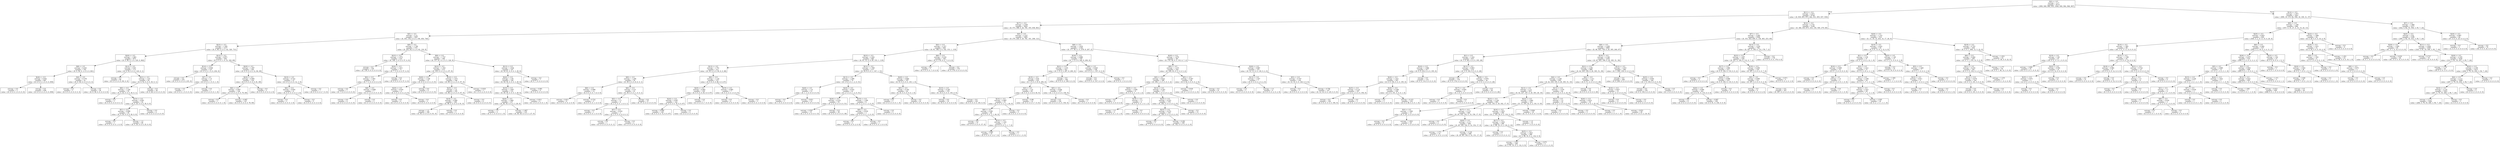 digraph Tree {
node [shape=box] ;
0 [label="X[2] <= 0.5\nentropy = 3.17\nsamples = 8715\nvalue = [999, 949, 964, 955, 1000, 949, 964, 968, 967]"] ;
1 [label="X[11] <= 0.5\nentropy = 2.971\nsamples = 6758\nvalue = [0, 939, 851, 873, 442, 931, 855, 937, 930]"] ;
0 -> 1 [labeldistance=2.5, labelangle=45, headlabel="True"] ;
2 [label="X[17] <= 0.5\nentropy = 2.558\nsamples = 3652\nvalue = [0, 573, 398, 0, 26, 781, 355, 658, 861]"] ;
1 -> 2 ;
3 [label="X[5] <= 0.5\nentropy = 2.12\nsamples = 1847\nvalue = [0, 303, 154, 0, 6, 0, 194, 450, 740]"] ;
2 -> 3 ;
4 [label="X[23] <= 0.5\nentropy = 1.595\nsamples = 1277\nvalue = [0, 0, 90, 0, 4, 0, 132, 320, 731]"] ;
3 -> 4 ;
5 [label="X[20] <= 0.5\nentropy = 1.063\nsamples = 875\nvalue = [0, 0, 90, 0, 3, 0, 120, 0, 662]"] ;
4 -> 5 ;
6 [label="X[8] <= 0.5\nentropy = 0.343\nsamples = 702\nvalue = [0, 0, 38, 0, 3, 0, 0, 0, 661]"] ;
5 -> 6 ;
7 [label="X[26] <= 0.5\nentropy = 0.042\nsamples = 661\nvalue = [0, 0, 0, 0, 3, 0, 0, 0, 658]"] ;
6 -> 7 ;
8 [label="entropy = 0.0\nsamples = 3\nvalue = [0, 0, 0, 0, 3, 0, 0, 0, 0]"] ;
7 -> 8 ;
9 [label="entropy = 0.0\nsamples = 658\nvalue = [0, 0, 0, 0, 0, 0, 0, 0, 658]"] ;
7 -> 9 ;
10 [label="X[4] <= 0.5\nentropy = 0.378\nsamples = 41\nvalue = [0, 0, 38, 0, 0, 0, 0, 0, 3]"] ;
6 -> 10 ;
11 [label="entropy = 0.0\nsamples = 3\nvalue = [0, 0, 0, 0, 0, 0, 0, 0, 3]"] ;
10 -> 11 ;
12 [label="entropy = 0.0\nsamples = 38\nvalue = [0, 0, 38, 0, 0, 0, 0, 0, 0]"] ;
10 -> 12 ;
13 [label="X[12] <= 0.5\nentropy = 0.93\nsamples = 173\nvalue = [0, 0, 52, 0, 0, 0, 120, 0, 1]"] ;
5 -> 13 ;
14 [label="entropy = 0.0\nsamples = 90\nvalue = [0, 0, 0, 0, 0, 0, 90, 0, 0]"] ;
13 -> 14 ;
15 [label="X[21] <= 0.5\nentropy = 1.03\nsamples = 83\nvalue = [0, 0, 52, 0, 0, 0, 30, 0, 1]"] ;
13 -> 15 ;
16 [label="X[8] <= 0.5\nentropy = 1.104\nsamples = 55\nvalue = [0, 0, 24, 0, 0, 0, 30, 0, 1]"] ;
15 -> 16 ;
17 [label="entropy = 0.0\nsamples = 1\nvalue = [0, 0, 0, 0, 0, 0, 0, 0, 1]"] ;
16 -> 17 ;
18 [label="X[10] <= 0.5\nentropy = 0.991\nsamples = 54\nvalue = [0, 0, 24, 0, 0, 0, 30, 0, 0]"] ;
16 -> 18 ;
19 [label="X[1] <= 0.5\nentropy = 0.999\nsamples = 50\nvalue = [0, 0, 24, 0, 0, 0, 26, 0, 0]"] ;
18 -> 19 ;
20 [label="entropy = 0.0\nsamples = 1\nvalue = [0, 0, 0, 0, 0, 0, 1, 0, 0]"] ;
19 -> 20 ;
21 [label="entropy = 1.0\nsamples = 49\nvalue = [0, 0, 24, 0, 0, 0, 25, 0, 0]"] ;
19 -> 21 ;
22 [label="entropy = 0.0\nsamples = 4\nvalue = [0, 0, 0, 0, 0, 0, 4, 0, 0]"] ;
18 -> 22 ;
23 [label="entropy = 0.0\nsamples = 28\nvalue = [0, 0, 28, 0, 0, 0, 0, 0, 0]"] ;
15 -> 23 ;
24 [label="X[12] <= 0.5\nentropy = 0.871\nsamples = 402\nvalue = [0, 0, 0, 0, 1, 0, 12, 320, 69]"] ;
4 -> 24 ;
25 [label="X[14] <= 0.5\nentropy = 0.039\nsamples = 237\nvalue = [0, 0, 0, 0, 1, 0, 0, 236, 0]"] ;
24 -> 25 ;
26 [label="entropy = 0.0\nsamples = 235\nvalue = [0, 0, 0, 0, 0, 0, 0, 235, 0]"] ;
25 -> 26 ;
27 [label="X[7] <= 0.5\nentropy = 1.0\nsamples = 2\nvalue = [0, 0, 0, 0, 1, 0, 0, 1, 0]"] ;
25 -> 27 ;
28 [label="entropy = 0.0\nsamples = 1\nvalue = [0, 0, 0, 0, 1, 0, 0, 0, 0]"] ;
27 -> 28 ;
29 [label="entropy = 0.0\nsamples = 1\nvalue = [0, 0, 0, 0, 0, 0, 0, 1, 0]"] ;
27 -> 29 ;
30 [label="X[20] <= 0.5\nentropy = 1.297\nsamples = 165\nvalue = [0, 0, 0, 0, 0, 0, 12, 84, 69]"] ;
24 -> 30 ;
31 [label="X[24] <= 0.5\nentropy = 0.995\nsamples = 150\nvalue = [0, 0, 0, 0, 0, 0, 0, 81, 69]"] ;
30 -> 31 ;
32 [label="X[6] <= 0.5\nentropy = 0.997\nsamples = 148\nvalue = [0, 0, 0, 0, 0, 0, 0, 79, 69]"] ;
31 -> 32 ;
33 [label="entropy = 0.0\nsamples = 1\nvalue = [0, 0, 0, 0, 0, 0, 0, 1, 0]"] ;
32 -> 33 ;
34 [label="entropy = 0.997\nsamples = 147\nvalue = [0, 0, 0, 0, 0, 0, 0, 78, 69]"] ;
32 -> 34 ;
35 [label="entropy = 0.0\nsamples = 2\nvalue = [0, 0, 0, 0, 0, 0, 0, 2, 0]"] ;
31 -> 35 ;
36 [label="X[10] <= 0.5\nentropy = 0.722\nsamples = 15\nvalue = [0, 0, 0, 0, 0, 0, 12, 3, 0]"] ;
30 -> 36 ;
37 [label="X[6] <= 0.5\nentropy = 0.954\nsamples = 8\nvalue = [0, 0, 0, 0, 0, 0, 5, 3, 0]"] ;
36 -> 37 ;
38 [label="entropy = 0.0\nsamples = 3\nvalue = [0, 0, 0, 0, 0, 0, 0, 3, 0]"] ;
37 -> 38 ;
39 [label="entropy = 0.0\nsamples = 5\nvalue = [0, 0, 0, 0, 0, 0, 5, 0, 0]"] ;
37 -> 39 ;
40 [label="entropy = 0.0\nsamples = 7\nvalue = [0, 0, 0, 0, 0, 0, 7, 0, 0]"] ;
36 -> 40 ;
41 [label="X[9] <= 0.5\nentropy = 1.796\nsamples = 570\nvalue = [0, 303, 64, 0, 2, 0, 62, 130, 9]"] ;
3 -> 41 ;
42 [label="X[23] <= 0.5\nentropy = 1.072\nsamples = 210\nvalue = [0, 146, 3, 0, 0, 0, 57, 4, 0]"] ;
41 -> 42 ;
43 [label="entropy = 0.0\nsamples = 139\nvalue = [0, 139, 0, 0, 0, 0, 0, 0, 0]"] ;
42 -> 43 ;
44 [label="X[20] <= 0.5\nentropy = 1.011\nsamples = 71\nvalue = [0, 7, 3, 0, 0, 0, 57, 4, 0]"] ;
42 -> 44 ;
45 [label="X[0] <= 0.5\nentropy = 1.493\nsamples = 14\nvalue = [0, 7, 3, 0, 0, 0, 0, 4, 0]"] ;
44 -> 45 ;
46 [label="entropy = 0.0\nsamples = 7\nvalue = [0, 7, 0, 0, 0, 0, 0, 0, 0]"] ;
45 -> 46 ;
47 [label="X[8] <= 0.5\nentropy = 0.985\nsamples = 7\nvalue = [0, 0, 3, 0, 0, 0, 0, 4, 0]"] ;
45 -> 47 ;
48 [label="entropy = 0.0\nsamples = 4\nvalue = [0, 0, 0, 0, 0, 0, 0, 4, 0]"] ;
47 -> 48 ;
49 [label="entropy = 0.0\nsamples = 3\nvalue = [0, 0, 3, 0, 0, 0, 0, 0, 0]"] ;
47 -> 49 ;
50 [label="entropy = 0.0\nsamples = 57\nvalue = [0, 0, 0, 0, 0, 0, 57, 0, 0]"] ;
44 -> 50 ;
51 [label="X[8] <= 0.5\nentropy = 1.747\nsamples = 360\nvalue = [0, 157, 61, 0, 2, 0, 5, 126, 9]"] ;
41 -> 51 ;
52 [label="X[23] <= 0.5\nentropy = 1.343\nsamples = 213\nvalue = [0, 103, 0, 0, 2, 0, 2, 97, 9]"] ;
51 -> 52 ;
53 [label="X[26] <= 0.5\nentropy = 1.338\nsamples = 15\nvalue = [0, 4, 0, 0, 0, 0, 2, 0, 9]"] ;
52 -> 53 ;
54 [label="X[20] <= 0.5\nentropy = 0.918\nsamples = 6\nvalue = [0, 4, 0, 0, 0, 0, 2, 0, 0]"] ;
53 -> 54 ;
55 [label="entropy = 0.0\nsamples = 4\nvalue = [0, 4, 0, 0, 0, 0, 0, 0, 0]"] ;
54 -> 55 ;
56 [label="entropy = 0.0\nsamples = 2\nvalue = [0, 0, 0, 0, 0, 0, 2, 0, 0]"] ;
54 -> 56 ;
57 [label="entropy = 0.0\nsamples = 9\nvalue = [0, 0, 0, 0, 0, 0, 0, 0, 9]"] ;
53 -> 57 ;
58 [label="X[14] <= 0.5\nentropy = 1.071\nsamples = 198\nvalue = [0, 99, 0, 0, 2, 0, 0, 97, 0]"] ;
52 -> 58 ;
59 [label="X[25] <= 0.5\nentropy = 1.0\nsamples = 195\nvalue = [0, 98, 0, 0, 0, 0, 0, 97, 0]"] ;
58 -> 59 ;
60 [label="X[18] <= 0.5\nentropy = 0.999\nsamples = 189\nvalue = [0, 98, 0, 0, 0, 0, 0, 91, 0]"] ;
59 -> 60 ;
61 [label="entropy = 1.0\nsamples = 186\nvalue = [0, 95, 0, 0, 0, 0, 0, 91, 0]"] ;
60 -> 61 ;
62 [label="entropy = 0.0\nsamples = 3\nvalue = [0, 3, 0, 0, 0, 0, 0, 0, 0]"] ;
60 -> 62 ;
63 [label="entropy = 0.0\nsamples = 6\nvalue = [0, 0, 0, 0, 0, 0, 0, 6, 0]"] ;
59 -> 63 ;
64 [label="entropy = 0.918\nsamples = 3\nvalue = [0, 1, 0, 0, 2, 0, 0, 0, 0]"] ;
58 -> 64 ;
65 [label="X[13] <= 0.5\nentropy = 1.634\nsamples = 147\nvalue = [0, 54, 61, 0, 0, 0, 3, 29, 0]"] ;
51 -> 65 ;
66 [label="X[24] <= 0.5\nentropy = 1.65\nsamples = 140\nvalue = [0, 54, 54, 0, 0, 0, 3, 29, 0]"] ;
65 -> 66 ;
67 [label="X[19] <= 0.5\nentropy = 1.667\nsamples = 131\nvalue = [0, 49, 50, 0, 0, 0, 3, 29, 0]"] ;
66 -> 67 ;
68 [label="X[26] <= 0.5\nentropy = 1.669\nsamples = 127\nvalue = [0, 46, 50, 0, 0, 0, 3, 28, 0]"] ;
67 -> 68 ;
69 [label="entropy = 1.0\nsamples = 2\nvalue = [0, 0, 1, 0, 0, 0, 0, 1, 0]"] ;
68 -> 69 ;
70 [label="entropy = 1.667\nsamples = 125\nvalue = [0, 46, 49, 0, 0, 0, 3, 27, 0]"] ;
68 -> 70 ;
71 [label="entropy = 0.811\nsamples = 4\nvalue = [0, 3, 0, 0, 0, 0, 0, 1, 0]"] ;
67 -> 71 ;
72 [label="entropy = 0.991\nsamples = 9\nvalue = [0, 5, 4, 0, 0, 0, 0, 0, 0]"] ;
66 -> 72 ;
73 [label="entropy = 0.0\nsamples = 7\nvalue = [0, 0, 7, 0, 0, 0, 0, 0, 0]"] ;
65 -> 73 ;
74 [label="X[0] <= 0.5\nentropy = 2.327\nsamples = 1805\nvalue = [0, 270, 244, 0, 20, 781, 161, 208, 121]"] ;
2 -> 74 ;
75 [label="X[4] <= 0.5\nentropy = 2.357\nsamples = 665\nvalue = [0, 93, 188, 0, 9, 102, 153, 1, 119]"] ;
74 -> 75 ;
76 [label="X[23] <= 0.5\nentropy = 2.202\nsamples = 482\nvalue = [0, 93, 12, 0, 9, 95, 153, 1, 119]"] ;
75 -> 76 ;
77 [label="X[12] <= 0.5\nentropy = 1.751\nsamples = 211\nvalue = [0, 39, 4, 0, 0, 94, 6, 0, 68]"] ;
76 -> 77 ;
78 [label="X[9] <= 0.5\nentropy = 1.206\nsamples = 54\nvalue = [0, 39, 0, 0, 0, 8, 6, 0, 1]"] ;
77 -> 78 ;
79 [label="X[8] <= 0.5\nentropy = 0.996\nsamples = 13\nvalue = [0, 0, 0, 0, 0, 7, 6, 0, 0]"] ;
78 -> 79 ;
80 [label="entropy = 0.811\nsamples = 8\nvalue = [0, 0, 0, 0, 0, 6, 2, 0, 0]"] ;
79 -> 80 ;
81 [label="entropy = 0.722\nsamples = 5\nvalue = [0, 0, 0, 0, 0, 1, 4, 0, 0]"] ;
79 -> 81 ;
82 [label="X[6] <= 0.5\nentropy = 0.33\nsamples = 41\nvalue = [0, 39, 0, 0, 0, 1, 0, 0, 1]"] ;
78 -> 82 ;
83 [label="X[5] <= 0.5\nentropy = 1.5\nsamples = 4\nvalue = [0, 2, 0, 0, 0, 1, 0, 0, 1]"] ;
82 -> 83 ;
84 [label="entropy = 0.0\nsamples = 1\nvalue = [0, 0, 0, 0, 0, 1, 0, 0, 0]"] ;
83 -> 84 ;
85 [label="X[7] <= 0.5\nentropy = 0.918\nsamples = 3\nvalue = [0, 2, 0, 0, 0, 0, 0, 0, 1]"] ;
83 -> 85 ;
86 [label="entropy = 0.0\nsamples = 1\nvalue = [0, 0, 0, 0, 0, 0, 0, 0, 1]"] ;
85 -> 86 ;
87 [label="entropy = 0.0\nsamples = 2\nvalue = [0, 2, 0, 0, 0, 0, 0, 0, 0]"] ;
85 -> 87 ;
88 [label="entropy = 0.0\nsamples = 37\nvalue = [0, 37, 0, 0, 0, 0, 0, 0, 0]"] ;
82 -> 88 ;
89 [label="X[8] <= 0.5\nentropy = 1.135\nsamples = 157\nvalue = [0, 0, 4, 0, 0, 86, 0, 0, 67]"] ;
77 -> 89 ;
90 [label="X[20] <= 0.5\nentropy = 0.992\nsamples = 150\nvalue = [0, 0, 0, 0, 0, 83, 0, 0, 67]"] ;
89 -> 90 ;
91 [label="X[24] <= 0.5\nentropy = 0.997\nsamples = 143\nvalue = [0, 0, 0, 0, 0, 76, 0, 0, 67]"] ;
90 -> 91 ;
92 [label="entropy = 0.999\nsamples = 139\nvalue = [0, 0, 0, 0, 0, 72, 0, 0, 67]"] ;
91 -> 92 ;
93 [label="entropy = 0.0\nsamples = 4\nvalue = [0, 0, 0, 0, 0, 4, 0, 0, 0]"] ;
91 -> 93 ;
94 [label="entropy = 0.0\nsamples = 7\nvalue = [0, 0, 0, 0, 0, 7, 0, 0, 0]"] ;
90 -> 94 ;
95 [label="X[19] <= 0.5\nentropy = 0.985\nsamples = 7\nvalue = [0, 0, 4, 0, 0, 3, 0, 0, 0]"] ;
89 -> 95 ;
96 [label="entropy = 0.0\nsamples = 4\nvalue = [0, 0, 4, 0, 0, 0, 0, 0, 0]"] ;
95 -> 96 ;
97 [label="entropy = 0.0\nsamples = 3\nvalue = [0, 0, 0, 0, 0, 3, 0, 0, 0]"] ;
95 -> 97 ;
98 [label="X[12] <= 0.5\nentropy = 1.769\nsamples = 271\nvalue = [0, 54, 8, 0, 9, 1, 147, 1, 51]"] ;
76 -> 98 ;
99 [label="X[13] <= 0.5\nentropy = 1.499\nsamples = 74\nvalue = [0, 3, 8, 0, 9, 1, 2, 0, 51]"] ;
98 -> 99 ;
100 [label="X[26] <= 0.5\nentropy = 1.14\nsamples = 13\nvalue = [0, 1, 3, 0, 9, 0, 0, 0, 0]"] ;
99 -> 100 ;
101 [label="entropy = 0.0\nsamples = 1\nvalue = [0, 1, 0, 0, 0, 0, 0, 0, 0]"] ;
100 -> 101 ;
102 [label="entropy = 0.811\nsamples = 12\nvalue = [0, 0, 3, 0, 9, 0, 0, 0, 0]"] ;
100 -> 102 ;
103 [label="X[24] <= 0.5\nentropy = 0.932\nsamples = 61\nvalue = [0, 2, 5, 0, 0, 1, 2, 0, 51]"] ;
99 -> 103 ;
104 [label="X[20] <= 0.5\nentropy = 0.232\nsamples = 53\nvalue = [0, 2, 0, 0, 0, 0, 0, 0, 51]"] ;
103 -> 104 ;
105 [label="entropy = 0.567\nsamples = 15\nvalue = [0, 2, 0, 0, 0, 0, 0, 0, 13]"] ;
104 -> 105 ;
106 [label="entropy = 0.0\nsamples = 38\nvalue = [0, 0, 0, 0, 0, 0, 0, 0, 38]"] ;
104 -> 106 ;
107 [label="X[19] <= 0.5\nentropy = 1.299\nsamples = 8\nvalue = [0, 0, 5, 0, 0, 1, 2, 0, 0]"] ;
103 -> 107 ;
108 [label="X[6] <= 0.5\nentropy = 0.918\nsamples = 3\nvalue = [0, 0, 0, 0, 0, 1, 2, 0, 0]"] ;
107 -> 108 ;
109 [label="entropy = 0.0\nsamples = 2\nvalue = [0, 0, 0, 0, 0, 0, 2, 0, 0]"] ;
108 -> 109 ;
110 [label="entropy = 0.0\nsamples = 1\nvalue = [0, 0, 0, 0, 0, 1, 0, 0, 0]"] ;
108 -> 110 ;
111 [label="entropy = 0.0\nsamples = 5\nvalue = [0, 0, 5, 0, 0, 0, 0, 0, 0]"] ;
107 -> 111 ;
112 [label="X[20] <= 0.5\nentropy = 0.869\nsamples = 197\nvalue = [0, 51, 0, 0, 0, 0, 145, 1, 0]"] ;
98 -> 112 ;
113 [label="X[5] <= 0.5\nentropy = 0.162\nsamples = 42\nvalue = [0, 41, 0, 0, 0, 0, 0, 1, 0]"] ;
112 -> 113 ;
114 [label="entropy = 0.0\nsamples = 1\nvalue = [0, 0, 0, 0, 0, 0, 0, 1, 0]"] ;
113 -> 114 ;
115 [label="entropy = 0.0\nsamples = 41\nvalue = [0, 41, 0, 0, 0, 0, 0, 0, 0]"] ;
113 -> 115 ;
116 [label="X[10] <= 0.5\nentropy = 0.345\nsamples = 155\nvalue = [0, 10, 0, 0, 0, 0, 145, 0, 0]"] ;
112 -> 116 ;
117 [label="entropy = 0.0\nsamples = 10\nvalue = [0, 10, 0, 0, 0, 0, 0, 0, 0]"] ;
116 -> 117 ;
118 [label="entropy = 0.0\nsamples = 145\nvalue = [0, 0, 0, 0, 0, 0, 145, 0, 0]"] ;
116 -> 118 ;
119 [label="X[8] <= 0.5\nentropy = 0.234\nsamples = 183\nvalue = [0, 0, 176, 0, 0, 7, 0, 0, 0]"] ;
75 -> 119 ;
120 [label="entropy = 0.0\nsamples = 7\nvalue = [0, 0, 0, 0, 0, 7, 0, 0, 0]"] ;
119 -> 120 ;
121 [label="entropy = 0.0\nsamples = 176\nvalue = [0, 0, 176, 0, 0, 0, 0, 0, 0]"] ;
119 -> 121 ;
122 [label="X[8] <= 0.5\nentropy = 1.654\nsamples = 1140\nvalue = [0, 177, 56, 0, 11, 679, 8, 207, 2]"] ;
74 -> 122 ;
123 [label="X[18] <= 0.5\nentropy = 0.988\nsamples = 759\nvalue = [0, 1, 0, 0, 6, 544, 8, 200, 0]"] ;
122 -> 123 ;
124 [label="X[21] <= 0.5\nentropy = 1.219\nsamples = 421\nvalue = [0, 1, 0, 0, 5, 207, 8, 200, 0]"] ;
123 -> 124 ;
125 [label="X[19] <= 0.5\nentropy = 0.64\nsamples = 222\nvalue = [0, 1, 0, 0, 5, 8, 8, 200, 0]"] ;
124 -> 125 ;
126 [label="X[3] <= 0.5\nentropy = 1.41\nsamples = 65\nvalue = [0, 0, 0, 0, 5, 8, 8, 44, 0]"] ;
125 -> 126 ;
127 [label="X[14] <= 0.5\nentropy = 0.887\nsamples = 53\nvalue = [0, 0, 0, 0, 5, 3, 1, 44, 0]"] ;
126 -> 127 ;
128 [label="X[6] <= 0.5\nentropy = 0.481\nsamples = 48\nvalue = [0, 0, 0, 0, 0, 3, 1, 44, 0]"] ;
127 -> 128 ;
129 [label="entropy = 0.0\nsamples = 37\nvalue = [0, 0, 0, 0, 0, 0, 0, 37, 0]"] ;
128 -> 129 ;
130 [label="X[12] <= 0.5\nentropy = 1.241\nsamples = 11\nvalue = [0, 0, 0, 0, 0, 3, 1, 7, 0]"] ;
128 -> 130 ;
131 [label="entropy = 0.881\nsamples = 10\nvalue = [0, 0, 0, 0, 0, 3, 0, 7, 0]"] ;
130 -> 131 ;
132 [label="entropy = 0.0\nsamples = 1\nvalue = [0, 0, 0, 0, 0, 0, 1, 0, 0]"] ;
130 -> 132 ;
133 [label="entropy = 0.0\nsamples = 5\nvalue = [0, 0, 0, 0, 5, 0, 0, 0, 0]"] ;
127 -> 133 ;
134 [label="entropy = 0.98\nsamples = 12\nvalue = [0, 0, 0, 0, 0, 5, 7, 0, 0]"] ;
126 -> 134 ;
135 [label="X[5] <= 0.5\nentropy = 0.056\nsamples = 157\nvalue = [0, 1, 0, 0, 0, 0, 0, 156, 0]"] ;
125 -> 135 ;
136 [label="entropy = 0.0\nsamples = 156\nvalue = [0, 0, 0, 0, 0, 0, 0, 156, 0]"] ;
135 -> 136 ;
137 [label="entropy = 0.0\nsamples = 1\nvalue = [0, 1, 0, 0, 0, 0, 0, 0, 0]"] ;
135 -> 137 ;
138 [label="entropy = 0.0\nsamples = 199\nvalue = [0, 0, 0, 0, 0, 199, 0, 0, 0]"] ;
124 -> 138 ;
139 [label="X[6] <= 0.5\nentropy = 0.029\nsamples = 338\nvalue = [0, 0, 0, 0, 1, 337, 0, 0, 0]"] ;
123 -> 139 ;
140 [label="entropy = 0.0\nsamples = 337\nvalue = [0, 0, 0, 0, 0, 337, 0, 0, 0]"] ;
139 -> 140 ;
141 [label="entropy = 0.0\nsamples = 1\nvalue = [0, 0, 0, 0, 1, 0, 0, 0, 0]"] ;
139 -> 141 ;
142 [label="X[20] <= 0.5\nentropy = 1.679\nsamples = 381\nvalue = [0, 176, 56, 0, 5, 135, 0, 7, 2]"] ;
122 -> 142 ;
143 [label="X[9] <= 0.5\nentropy = 1.215\nsamples = 224\nvalue = [0, 164, 43, 0, 5, 5, 0, 5, 2]"] ;
142 -> 143 ;
144 [label="X[5] <= 0.5\nentropy = 0.622\nsamples = 180\nvalue = [0, 164, 1, 0, 5, 5, 0, 3, 2]"] ;
143 -> 144 ;
145 [label="X[26] <= 0.5\nentropy = 1.658\nsamples = 9\nvalue = [0, 0, 0, 0, 5, 1, 0, 1, 2]"] ;
144 -> 145 ;
146 [label="entropy = 0.0\nsamples = 5\nvalue = [0, 0, 0, 0, 5, 0, 0, 0, 0]"] ;
145 -> 146 ;
147 [label="X[19] <= 0.5\nentropy = 1.5\nsamples = 4\nvalue = [0, 0, 0, 0, 0, 1, 0, 1, 2]"] ;
145 -> 147 ;
148 [label="entropy = 1.0\nsamples = 2\nvalue = [0, 0, 0, 0, 0, 1, 0, 1, 0]"] ;
147 -> 148 ;
149 [label="entropy = 0.0\nsamples = 2\nvalue = [0, 0, 0, 0, 0, 0, 0, 0, 2]"] ;
147 -> 149 ;
150 [label="X[14] <= 0.5\nentropy = 0.303\nsamples = 171\nvalue = [0, 164, 1, 0, 0, 4, 0, 2, 0]"] ;
144 -> 150 ;
151 [label="X[25] <= 0.5\nentropy = 0.253\nsamples = 170\nvalue = [0, 164, 0, 0, 0, 4, 0, 2, 0]"] ;
150 -> 151 ;
152 [label="X[23] <= 0.5\nentropy = 0.272\nsamples = 155\nvalue = [0, 149, 0, 0, 0, 4, 0, 2, 0]"] ;
151 -> 152 ;
153 [label="entropy = 0.0\nsamples = 7\nvalue = [0, 7, 0, 0, 0, 0, 0, 0, 0]"] ;
152 -> 153 ;
154 [label="entropy = 0.282\nsamples = 148\nvalue = [0, 142, 0, 0, 0, 4, 0, 2, 0]"] ;
152 -> 154 ;
155 [label="entropy = 0.0\nsamples = 15\nvalue = [0, 15, 0, 0, 0, 0, 0, 0, 0]"] ;
151 -> 155 ;
156 [label="entropy = 0.0\nsamples = 1\nvalue = [0, 0, 1, 0, 0, 0, 0, 0, 0]"] ;
150 -> 156 ;
157 [label="X[5] <= 0.5\nentropy = 0.267\nsamples = 44\nvalue = [0, 0, 42, 0, 0, 0, 0, 2, 0]"] ;
143 -> 157 ;
158 [label="entropy = 0.918\nsamples = 3\nvalue = [0, 0, 1, 0, 0, 0, 0, 2, 0]"] ;
157 -> 158 ;
159 [label="entropy = 0.0\nsamples = 41\nvalue = [0, 0, 41, 0, 0, 0, 0, 0, 0]"] ;
157 -> 159 ;
160 [label="X[26] <= 0.5\nentropy = 0.887\nsamples = 157\nvalue = [0, 12, 13, 0, 0, 130, 0, 2, 0]"] ;
142 -> 160 ;
161 [label="X[13] <= 0.5\nentropy = 1.557\nsamples = 7\nvalue = [0, 0, 3, 0, 0, 2, 0, 2, 0]"] ;
160 -> 161 ;
162 [label="entropy = 0.0\nsamples = 3\nvalue = [0, 0, 3, 0, 0, 0, 0, 0, 0]"] ;
161 -> 162 ;
163 [label="entropy = 1.0\nsamples = 4\nvalue = [0, 0, 0, 0, 0, 2, 0, 2, 0]"] ;
161 -> 163 ;
164 [label="X[5] <= 0.5\nentropy = 0.747\nsamples = 150\nvalue = [0, 12, 10, 0, 0, 128, 0, 0, 0]"] ;
160 -> 164 ;
165 [label="entropy = 0.0\nsamples = 3\nvalue = [0, 0, 0, 0, 0, 3, 0, 0, 0]"] ;
164 -> 165 ;
166 [label="entropy = 0.758\nsamples = 147\nvalue = [0, 12, 10, 0, 0, 125, 0, 0, 0]"] ;
164 -> 166 ;
167 [label="X[14] <= 0.5\nentropy = 2.741\nsamples = 3106\nvalue = [0, 366, 453, 873, 416, 150, 500, 279, 69]"] ;
1 -> 167 ;
168 [label="X[7] <= 0.5\nentropy = 2.495\nsamples = 2596\nvalue = [0, 353, 443, 859, 0, 136, 483, 253, 69]"] ;
167 -> 168 ;
169 [label="X[8] <= 0.5\nentropy = 2.208\nsamples = 1890\nvalue = [0, 46, 443, 759, 0, 24, 305, 246, 67]"] ;
168 -> 169 ;
170 [label="X[1] <= 0.5\nentropy = 1.222\nsamples = 631\nvalue = [0, 3, 0, 401, 0, 4, 0, 195, 28]"] ;
169 -> 170 ;
171 [label="X[16] <= 0.5\nentropy = 1.066\nsamples = 417\nvalue = [0, 0, 0, 218, 0, 4, 0, 195, 0]"] ;
170 -> 171 ;
172 [label="X[20] <= 0.5\nentropy = 1.021\nsamples = 303\nvalue = [0, 0, 0, 104, 0, 4, 0, 195, 0]"] ;
171 -> 172 ;
173 [label="X[25] <= 0.5\nentropy = 0.114\nsamples = 197\nvalue = [0, 0, 0, 3, 0, 0, 0, 194, 0]"] ;
172 -> 173 ;
174 [label="entropy = 0.0\nsamples = 194\nvalue = [0, 0, 0, 0, 0, 0, 0, 194, 0]"] ;
173 -> 174 ;
175 [label="entropy = 0.0\nsamples = 3\nvalue = [0, 0, 0, 3, 0, 0, 0, 0, 0]"] ;
173 -> 175 ;
176 [label="X[26] <= 0.5\nentropy = 0.308\nsamples = 106\nvalue = [0, 0, 0, 101, 0, 4, 0, 1, 0]"] ;
172 -> 176 ;
177 [label="entropy = 0.0\nsamples = 3\nvalue = [0, 0, 0, 3, 0, 0, 0, 0, 0]"] ;
176 -> 177 ;
178 [label="entropy = 0.315\nsamples = 103\nvalue = [0, 0, 0, 98, 0, 4, 0, 1, 0]"] ;
176 -> 178 ;
179 [label="entropy = 0.0\nsamples = 114\nvalue = [0, 0, 0, 114, 0, 0, 0, 0, 0]"] ;
171 -> 179 ;
180 [label="X[13] <= 0.5\nentropy = 0.663\nsamples = 214\nvalue = [0, 3, 0, 183, 0, 0, 0, 0, 28]"] ;
170 -> 180 ;
181 [label="entropy = 0.0\nsamples = 178\nvalue = [0, 0, 0, 178, 0, 0, 0, 0, 0]"] ;
180 -> 181 ;
182 [label="X[26] <= 0.5\nentropy = 0.976\nsamples = 36\nvalue = [0, 3, 0, 5, 0, 0, 0, 0, 28]"] ;
180 -> 182 ;
183 [label="X[17] <= 0.5\nentropy = 0.954\nsamples = 8\nvalue = [0, 3, 0, 5, 0, 0, 0, 0, 0]"] ;
182 -> 183 ;
184 [label="entropy = 0.0\nsamples = 5\nvalue = [0, 0, 0, 5, 0, 0, 0, 0, 0]"] ;
183 -> 184 ;
185 [label="entropy = 0.0\nsamples = 3\nvalue = [0, 3, 0, 0, 0, 0, 0, 0, 0]"] ;
183 -> 185 ;
186 [label="entropy = 0.0\nsamples = 28\nvalue = [0, 0, 0, 0, 0, 0, 0, 0, 28]"] ;
182 -> 186 ;
187 [label="X[19] <= 0.5\nentropy = 2.146\nsamples = 1259\nvalue = [0, 43, 443, 358, 0, 20, 305, 51, 39]"] ;
169 -> 187 ;
188 [label="X[21] <= 0.5\nentropy = 2.281\nsamples = 899\nvalue = [0, 42, 243, 199, 0, 20, 305, 51, 39]"] ;
187 -> 188 ;
189 [label="X[4] <= 0.5\nentropy = 2.185\nsamples = 855\nvalue = [0, 42, 232, 195, 0, 20, 305, 51, 10]"] ;
188 -> 189 ;
190 [label="X[13] <= 0.5\nentropy = 2.12\nsamples = 815\nvalue = [0, 42, 227, 187, 0, 20, 303, 26, 10]"] ;
189 -> 190 ;
191 [label="X[23] <= 0.5\nentropy = 2.128\nsamples = 493\nvalue = [0, 29, 122, 145, 0, 18, 162, 17, 0]"] ;
190 -> 191 ;
192 [label="X[3] <= 0.5\nentropy = 1.569\nsamples = 33\nvalue = [0, 0, 20, 3, 0, 4, 6, 0, 0]"] ;
191 -> 192 ;
193 [label="entropy = 0.0\nsamples = 9\nvalue = [0, 0, 9, 0, 0, 0, 0, 0, 0]"] ;
192 -> 193 ;
194 [label="entropy = 1.822\nsamples = 24\nvalue = [0, 0, 11, 3, 0, 4, 6, 0, 0]"] ;
192 -> 194 ;
195 [label="X[17] <= 0.5\nentropy = 2.115\nsamples = 460\nvalue = [0, 29, 102, 142, 0, 14, 156, 17, 0]"] ;
191 -> 195 ;
196 [label="entropy = 0.0\nsamples = 2\nvalue = [0, 0, 0, 0, 0, 0, 2, 0, 0]"] ;
195 -> 196 ;
197 [label="X[26] <= 0.5\nentropy = 2.117\nsamples = 458\nvalue = [0, 29, 102, 142, 0, 14, 154, 17, 0]"] ;
195 -> 197 ;
198 [label="entropy = 1.571\nsamples = 10\nvalue = [0, 0, 3, 4, 0, 0, 3, 0, 0]"] ;
197 -> 198 ;
199 [label="entropy = 2.124\nsamples = 448\nvalue = [0, 29, 99, 138, 0, 14, 151, 17, 0]"] ;
197 -> 199 ;
200 [label="X[22] <= 0.5\nentropy = 1.964\nsamples = 322\nvalue = [0, 13, 105, 42, 0, 2, 141, 9, 10]"] ;
190 -> 200 ;
201 [label="X[16] <= 0.5\nentropy = 1.853\nsamples = 304\nvalue = [0, 2, 105, 42, 0, 2, 134, 9, 10]"] ;
200 -> 201 ;
202 [label="X[17] <= 0.5\nentropy = 1.834\nsamples = 290\nvalue = [0, 2, 98, 35, 0, 2, 134, 9, 10]"] ;
201 -> 202 ;
203 [label="entropy = 0.0\nsamples = 1\nvalue = [0, 0, 0, 0, 0, 0, 0, 0, 1]"] ;
202 -> 203 ;
204 [label="X[25] <= 0.5\nentropy = 1.823\nsamples = 289\nvalue = [0, 2, 98, 35, 0, 2, 134, 9, 9]"] ;
202 -> 204 ;
205 [label="entropy = 1.831\nsamples = 284\nvalue = [0, 2, 95, 35, 0, 2, 132, 9, 9]"] ;
204 -> 205 ;
206 [label="entropy = 0.971\nsamples = 5\nvalue = [0, 0, 3, 0, 0, 0, 2, 0, 0]"] ;
204 -> 206 ;
207 [label="entropy = 1.0\nsamples = 14\nvalue = [0, 0, 7, 7, 0, 0, 0, 0, 0]"] ;
201 -> 207 ;
208 [label="entropy = 0.964\nsamples = 18\nvalue = [0, 11, 0, 0, 0, 0, 7, 0, 0]"] ;
200 -> 208 ;
209 [label="X[13] <= 0.5\nentropy = 1.479\nsamples = 40\nvalue = [0, 0, 5, 8, 0, 0, 2, 25, 0]"] ;
189 -> 209 ;
210 [label="X[23] <= 0.5\nentropy = 1.0\nsamples = 10\nvalue = [0, 0, 5, 5, 0, 0, 0, 0, 0]"] ;
209 -> 210 ;
211 [label="entropy = 0.0\nsamples = 5\nvalue = [0, 0, 0, 5, 0, 0, 0, 0, 0]"] ;
210 -> 211 ;
212 [label="entropy = 0.0\nsamples = 5\nvalue = [0, 0, 5, 0, 0, 0, 0, 0, 0]"] ;
210 -> 212 ;
213 [label="X[26] <= 0.5\nentropy = 0.812\nsamples = 30\nvalue = [0, 0, 0, 3, 0, 0, 2, 25, 0]"] ;
209 -> 213 ;
214 [label="entropy = 0.0\nsamples = 1\nvalue = [0, 0, 0, 0, 0, 0, 0, 1, 0]"] ;
213 -> 214 ;
215 [label="entropy = 0.831\nsamples = 29\nvalue = [0, 0, 0, 3, 0, 0, 2, 24, 0]"] ;
213 -> 215 ;
216 [label="X[4] <= 0.5\nentropy = 1.211\nsamples = 44\nvalue = [0, 0, 11, 4, 0, 0, 0, 0, 29]"] ;
188 -> 216 ;
217 [label="entropy = 0.0\nsamples = 29\nvalue = [0, 0, 0, 0, 0, 0, 0, 0, 29]"] ;
216 -> 217 ;
218 [label="X[16] <= 0.5\nentropy = 0.837\nsamples = 15\nvalue = [0, 0, 11, 4, 0, 0, 0, 0, 0]"] ;
216 -> 218 ;
219 [label="entropy = 0.0\nsamples = 11\nvalue = [0, 0, 11, 0, 0, 0, 0, 0, 0]"] ;
218 -> 219 ;
220 [label="entropy = 0.0\nsamples = 4\nvalue = [0, 0, 0, 4, 0, 0, 0, 0, 0]"] ;
218 -> 220 ;
221 [label="X[12] <= 0.5\nentropy = 1.015\nsamples = 360\nvalue = [0, 1, 200, 159, 0, 0, 0, 0, 0]"] ;
187 -> 221 ;
222 [label="entropy = 0.0\nsamples = 200\nvalue = [0, 0, 200, 0, 0, 0, 0, 0, 0]"] ;
221 -> 222 ;
223 [label="X[25] <= 0.5\nentropy = 0.055\nsamples = 160\nvalue = [0, 1, 0, 159, 0, 0, 0, 0, 0]"] ;
221 -> 223 ;
224 [label="entropy = 0.0\nsamples = 159\nvalue = [0, 0, 0, 159, 0, 0, 0, 0, 0]"] ;
223 -> 224 ;
225 [label="entropy = 0.0\nsamples = 1\nvalue = [0, 1, 0, 0, 0, 0, 0, 0, 0]"] ;
223 -> 225 ;
226 [label="X[13] <= 0.5\nentropy = 1.934\nsamples = 706\nvalue = [0, 307, 0, 100, 0, 112, 178, 7, 2]"] ;
168 -> 226 ;
227 [label="X[23] <= 0.5\nentropy = 1.497\nsamples = 528\nvalue = [0, 307, 0, 100, 0, 112, 0, 7, 2]"] ;
226 -> 227 ;
228 [label="X[17] <= 0.5\nentropy = 1.066\nsamples = 212\nvalue = [0, 0, 0, 100, 0, 110, 0, 0, 2]"] ;
227 -> 228 ;
229 [label="entropy = 0.0\nsamples = 2\nvalue = [0, 0, 0, 0, 0, 0, 0, 0, 2]"] ;
228 -> 229 ;
230 [label="X[20] <= 0.5\nentropy = 0.998\nsamples = 210\nvalue = [0, 0, 0, 100, 0, 110, 0, 0, 0]"] ;
228 -> 230 ;
231 [label="X[26] <= 0.5\nentropy = 0.994\nsamples = 201\nvalue = [0, 0, 0, 91, 0, 110, 0, 0, 0]"] ;
230 -> 231 ;
232 [label="entropy = 0.0\nsamples = 6\nvalue = [0, 0, 0, 0, 0, 6, 0, 0, 0]"] ;
231 -> 232 ;
233 [label="entropy = 0.997\nsamples = 195\nvalue = [0, 0, 0, 91, 0, 104, 0, 0, 0]"] ;
231 -> 233 ;
234 [label="entropy = 0.0\nsamples = 9\nvalue = [0, 0, 0, 9, 0, 0, 0, 0, 0]"] ;
230 -> 234 ;
235 [label="X[19] <= 0.5\nentropy = 0.208\nsamples = 316\nvalue = [0, 307, 0, 0, 0, 2, 0, 7, 0]"] ;
227 -> 235 ;
236 [label="X[5] <= 0.5\nentropy = 0.099\nsamples = 311\nvalue = [0, 307, 0, 0, 0, 0, 0, 4, 0]"] ;
235 -> 236 ;
237 [label="entropy = 0.0\nsamples = 4\nvalue = [0, 0, 0, 0, 0, 0, 0, 4, 0]"] ;
236 -> 237 ;
238 [label="entropy = 0.0\nsamples = 307\nvalue = [0, 307, 0, 0, 0, 0, 0, 0, 0]"] ;
236 -> 238 ;
239 [label="entropy = 0.971\nsamples = 5\nvalue = [0, 0, 0, 0, 0, 2, 0, 3, 0]"] ;
235 -> 239 ;
240 [label="entropy = 0.0\nsamples = 178\nvalue = [0, 0, 0, 0, 0, 0, 178, 0, 0]"] ;
226 -> 240 ;
241 [label="X[26] <= 0.5\nentropy = 1.153\nsamples = 510\nvalue = [0, 13, 10, 14, 416, 14, 17, 26, 0]"] ;
167 -> 241 ;
242 [label="X[19] <= 0.5\nentropy = 2.622\nsamples = 54\nvalue = [0, 9, 6, 13, 8, 2, 12, 4, 0]"] ;
241 -> 242 ;
243 [label="X[1] <= 0.5\nentropy = 2.39\nsamples = 37\nvalue = [0, 9, 3, 2, 8, 2, 12, 1, 0]"] ;
242 -> 243 ;
244 [label="X[16] <= 0.5\nentropy = 0.469\nsamples = 10\nvalue = [0, 0, 1, 0, 0, 0, 9, 0, 0]"] ;
243 -> 244 ;
245 [label="entropy = 0.0\nsamples = 8\nvalue = [0, 0, 0, 0, 0, 0, 8, 0, 0]"] ;
244 -> 245 ;
246 [label="X[6] <= 0.5\nentropy = 1.0\nsamples = 2\nvalue = [0, 0, 1, 0, 0, 0, 1, 0, 0]"] ;
244 -> 246 ;
247 [label="entropy = 0.0\nsamples = 1\nvalue = [0, 0, 1, 0, 0, 0, 0, 0, 0]"] ;
246 -> 247 ;
248 [label="entropy = 0.0\nsamples = 1\nvalue = [0, 0, 0, 0, 0, 0, 1, 0, 0]"] ;
246 -> 248 ;
249 [label="X[3] <= 0.5\nentropy = 2.411\nsamples = 27\nvalue = [0, 9, 2, 2, 8, 2, 3, 1, 0]"] ;
243 -> 249 ;
250 [label="X[7] <= 0.5\nentropy = 2.296\nsamples = 24\nvalue = [0, 9, 2, 1, 7, 1, 3, 1, 0]"] ;
249 -> 250 ;
251 [label="X[24] <= 0.5\nentropy = 2.421\nsamples = 20\nvalue = [0, 5, 2, 1, 7, 1, 3, 1, 0]"] ;
250 -> 251 ;
252 [label="entropy = 0.0\nsamples = 2\nvalue = [0, 0, 0, 0, 2, 0, 0, 0, 0]"] ;
251 -> 252 ;
253 [label="entropy = 2.505\nsamples = 18\nvalue = [0, 5, 2, 1, 5, 1, 3, 1, 0]"] ;
251 -> 253 ;
254 [label="entropy = 0.0\nsamples = 4\nvalue = [0, 4, 0, 0, 0, 0, 0, 0, 0]"] ;
250 -> 254 ;
255 [label="entropy = 1.585\nsamples = 3\nvalue = [0, 0, 0, 1, 1, 1, 0, 0, 0]"] ;
249 -> 255 ;
256 [label="X[25] <= 0.5\nentropy = 1.29\nsamples = 17\nvalue = [0, 0, 3, 11, 0, 0, 0, 3, 0]"] ;
242 -> 256 ;
257 [label="entropy = 0.0\nsamples = 10\nvalue = [0, 0, 0, 10, 0, 0, 0, 0, 0]"] ;
256 -> 257 ;
258 [label="X[5] <= 0.5\nentropy = 1.449\nsamples = 7\nvalue = [0, 0, 3, 1, 0, 0, 0, 3, 0]"] ;
256 -> 258 ;
259 [label="X[23] <= 0.5\nentropy = 0.811\nsamples = 4\nvalue = [0, 0, 0, 1, 0, 0, 0, 3, 0]"] ;
258 -> 259 ;
260 [label="entropy = 0.0\nsamples = 1\nvalue = [0, 0, 0, 1, 0, 0, 0, 0, 0]"] ;
259 -> 260 ;
261 [label="entropy = 0.0\nsamples = 3\nvalue = [0, 0, 0, 0, 0, 0, 0, 3, 0]"] ;
259 -> 261 ;
262 [label="entropy = 0.0\nsamples = 3\nvalue = [0, 0, 3, 0, 0, 0, 0, 0, 0]"] ;
258 -> 262 ;
263 [label="X[18] <= 0.5\nentropy = 0.703\nsamples = 456\nvalue = [0, 4, 4, 1, 408, 12, 5, 22, 0]"] ;
241 -> 263 ;
264 [label="X[6] <= 0.5\nentropy = 0.464\nsamples = 395\nvalue = [0, 4, 3, 1, 370, 12, 5, 0, 0]"] ;
263 -> 264 ;
265 [label="X[21] <= 0.5\nentropy = 0.216\nsamples = 341\nvalue = [0, 4, 3, 0, 332, 0, 2, 0, 0]"] ;
264 -> 265 ;
266 [label="X[15] <= 0.5\nentropy = 0.074\nsamples = 334\nvalue = [0, 0, 3, 0, 331, 0, 0, 0, 0]"] ;
265 -> 266 ;
267 [label="entropy = 0.0\nsamples = 331\nvalue = [0, 0, 0, 0, 331, 0, 0, 0, 0]"] ;
266 -> 267 ;
268 [label="entropy = 0.0\nsamples = 3\nvalue = [0, 0, 3, 0, 0, 0, 0, 0, 0]"] ;
266 -> 268 ;
269 [label="entropy = 1.379\nsamples = 7\nvalue = [0, 4, 0, 0, 1, 0, 2, 0, 0]"] ;
265 -> 269 ;
270 [label="entropy = 1.177\nsamples = 54\nvalue = [0, 0, 0, 1, 38, 12, 3, 0, 0]"] ;
264 -> 270 ;
271 [label="entropy = 1.053\nsamples = 61\nvalue = [0, 0, 1, 0, 38, 0, 0, 22, 0]"] ;
263 -> 271 ;
272 [label="X[14] <= 0.5\nentropy = 1.977\nsamples = 1957\nvalue = [999, 10, 113, 82, 558, 18, 109, 31, 37]"] ;
0 -> 272 [labeldistance=2.5, labelangle=-45, headlabel="False"] ;
273 [label="X[9] <= 0.5\nentropy = 1.194\nsamples = 686\nvalue = [557, 5, 31, 27, 0, 15, 14, 24, 13]"] ;
272 -> 273 ;
274 [label="X[20] <= 0.5\nentropy = 0.825\nsamples = 626\nvalue = [549, 5, 2, 27, 0, 15, 4, 20, 4]"] ;
273 -> 274 ;
275 [label="X[10] <= 0.5\nentropy = 1.981\nsamples = 89\nvalue = [45, 3, 0, 17, 0, 13, 0, 9, 2]"] ;
274 -> 275 ;
276 [label="X[19] <= 0.5\nentropy = 1.83\nsamples = 47\nvalue = [18, 0, 0, 17, 0, 1, 0, 9, 2]"] ;
275 -> 276 ;
277 [label="entropy = 1.828\nsamples = 33\nvalue = [16, 0, 0, 5, 0, 1, 0, 9, 2]"] ;
276 -> 277 ;
278 [label="X[22] <= 0.5\nentropy = 0.592\nsamples = 14\nvalue = [2, 0, 0, 12, 0, 0, 0, 0, 0]"] ;
276 -> 278 ;
279 [label="X[25] <= 0.5\nentropy = 0.971\nsamples = 5\nvalue = [2, 0, 0, 3, 0, 0, 0, 0, 0]"] ;
278 -> 279 ;
280 [label="entropy = 0.0\nsamples = 2\nvalue = [2, 0, 0, 0, 0, 0, 0, 0, 0]"] ;
279 -> 280 ;
281 [label="entropy = 0.0\nsamples = 3\nvalue = [0, 0, 0, 3, 0, 0, 0, 0, 0]"] ;
279 -> 281 ;
282 [label="entropy = 0.0\nsamples = 9\nvalue = [0, 0, 0, 9, 0, 0, 0, 0, 0]"] ;
278 -> 282 ;
283 [label="X[15] <= 0.5\nentropy = 1.198\nsamples = 42\nvalue = [27, 3, 0, 0, 0, 12, 0, 0, 0]"] ;
275 -> 283 ;
284 [label="X[18] <= 0.5\nentropy = 0.991\nsamples = 27\nvalue = [15, 0, 0, 0, 0, 12, 0, 0, 0]"] ;
283 -> 284 ;
285 [label="entropy = 0.0\nsamples = 15\nvalue = [15, 0, 0, 0, 0, 0, 0, 0, 0]"] ;
284 -> 285 ;
286 [label="entropy = 0.0\nsamples = 12\nvalue = [0, 0, 0, 0, 0, 12, 0, 0, 0]"] ;
284 -> 286 ;
287 [label="X[21] <= 0.5\nentropy = 0.722\nsamples = 15\nvalue = [12, 3, 0, 0, 0, 0, 0, 0, 0]"] ;
283 -> 287 ;
288 [label="X[7] <= 0.5\nentropy = 1.0\nsamples = 6\nvalue = [3, 3, 0, 0, 0, 0, 0, 0, 0]"] ;
287 -> 288 ;
289 [label="entropy = 0.0\nsamples = 3\nvalue = [0, 3, 0, 0, 0, 0, 0, 0, 0]"] ;
288 -> 289 ;
290 [label="entropy = 0.0\nsamples = 3\nvalue = [3, 0, 0, 0, 0, 0, 0, 0, 0]"] ;
288 -> 290 ;
291 [label="entropy = 0.0\nsamples = 9\nvalue = [9, 0, 0, 0, 0, 0, 0, 0, 0]"] ;
287 -> 291 ;
292 [label="X[6] <= 0.5\nentropy = 0.481\nsamples = 537\nvalue = [504, 2, 2, 10, 0, 2, 4, 11, 2]"] ;
274 -> 292 ;
293 [label="X[26] <= 0.5\nentropy = 0.257\nsamples = 510\nvalue = [496, 2, 2, 2, 0, 2, 3, 2, 1]"] ;
292 -> 293 ;
294 [label="X[5] <= 0.5\nentropy = 2.689\nsamples = 12\nvalue = [1, 2, 2, 1, 0, 2, 3, 1, 0]"] ;
293 -> 294 ;
295 [label="X[15] <= 0.5\nentropy = 2.236\nsamples = 7\nvalue = [0, 0, 2, 1, 0, 1, 2, 1, 0]"] ;
294 -> 295 ;
296 [label="X[3] <= 0.5\nentropy = 1.5\nsamples = 4\nvalue = [0, 0, 2, 1, 0, 1, 0, 0, 0]"] ;
295 -> 296 ;
297 [label="entropy = 0.0\nsamples = 1\nvalue = [0, 0, 0, 1, 0, 0, 0, 0, 0]"] ;
296 -> 297 ;
298 [label="X[8] <= 0.5\nentropy = 0.918\nsamples = 3\nvalue = [0, 0, 2, 0, 0, 1, 0, 0, 0]"] ;
296 -> 298 ;
299 [label="entropy = 0.0\nsamples = 1\nvalue = [0, 0, 0, 0, 0, 1, 0, 0, 0]"] ;
298 -> 299 ;
300 [label="entropy = 0.0\nsamples = 2\nvalue = [0, 0, 2, 0, 0, 0, 0, 0, 0]"] ;
298 -> 300 ;
301 [label="X[7] <= 0.5\nentropy = 0.918\nsamples = 3\nvalue = [0, 0, 0, 0, 0, 0, 2, 1, 0]"] ;
295 -> 301 ;
302 [label="entropy = 0.0\nsamples = 1\nvalue = [0, 0, 0, 0, 0, 0, 0, 1, 0]"] ;
301 -> 302 ;
303 [label="entropy = 0.0\nsamples = 2\nvalue = [0, 0, 0, 0, 0, 0, 2, 0, 0]"] ;
301 -> 303 ;
304 [label="X[24] <= 0.5\nentropy = 1.922\nsamples = 5\nvalue = [1, 2, 0, 0, 0, 1, 1, 0, 0]"] ;
294 -> 304 ;
305 [label="entropy = 0.0\nsamples = 2\nvalue = [0, 2, 0, 0, 0, 0, 0, 0, 0]"] ;
304 -> 305 ;
306 [label="entropy = 1.585\nsamples = 3\nvalue = [1, 0, 0, 0, 0, 1, 1, 0, 0]"] ;
304 -> 306 ;
307 [label="X[3] <= 0.5\nentropy = 0.063\nsamples = 498\nvalue = [495, 0, 0, 1, 0, 0, 0, 1, 1]"] ;
293 -> 307 ;
308 [label="X[12] <= 0.5\nentropy = 0.021\nsamples = 493\nvalue = [492, 0, 0, 1, 0, 0, 0, 0, 0]"] ;
307 -> 308 ;
309 [label="entropy = 0.023\nsamples = 449\nvalue = [448, 0, 0, 1, 0, 0, 0, 0, 0]"] ;
308 -> 309 ;
310 [label="entropy = 0.0\nsamples = 44\nvalue = [44, 0, 0, 0, 0, 0, 0, 0, 0]"] ;
308 -> 310 ;
311 [label="entropy = 1.371\nsamples = 5\nvalue = [3, 0, 0, 0, 0, 0, 0, 1, 1]"] ;
307 -> 311 ;
312 [label="X[23] <= 0.5\nentropy = 1.92\nsamples = 27\nvalue = [8, 0, 0, 8, 0, 0, 1, 9, 1]"] ;
292 -> 312 ;
313 [label="entropy = 0.0\nsamples = 1\nvalue = [0, 0, 0, 1, 0, 0, 0, 0, 0]"] ;
312 -> 313 ;
314 [label="X[24] <= 0.5\nentropy = 1.924\nsamples = 26\nvalue = [8, 0, 0, 7, 0, 0, 1, 9, 1]"] ;
312 -> 314 ;
315 [label="entropy = 1.938\nsamples = 25\nvalue = [8, 0, 0, 7, 0, 0, 1, 8, 1]"] ;
314 -> 315 ;
316 [label="entropy = 0.0\nsamples = 1\nvalue = [0, 0, 0, 0, 0, 0, 0, 1, 0]"] ;
314 -> 316 ;
317 [label="X[22] <= 0.5\nentropy = 1.996\nsamples = 60\nvalue = [8, 0, 29, 0, 0, 0, 10, 4, 9]"] ;
273 -> 317 ;
318 [label="X[26] <= 0.5\nentropy = 1.631\nsamples = 51\nvalue = [8, 0, 29, 0, 0, 0, 10, 4, 0]"] ;
317 -> 318 ;
319 [label="X[4] <= 0.5\nentropy = 1.561\nsamples = 8\nvalue = [2, 0, 3, 0, 0, 0, 0, 3, 0]"] ;
318 -> 319 ;
320 [label="entropy = 0.0\nsamples = 3\nvalue = [0, 0, 0, 0, 0, 0, 0, 3, 0]"] ;
319 -> 320 ;
321 [label="X[8] <= 0.5\nentropy = 0.971\nsamples = 5\nvalue = [2, 0, 3, 0, 0, 0, 0, 0, 0]"] ;
319 -> 321 ;
322 [label="entropy = 0.0\nsamples = 2\nvalue = [2, 0, 0, 0, 0, 0, 0, 0, 0]"] ;
321 -> 322 ;
323 [label="entropy = 0.0\nsamples = 3\nvalue = [0, 0, 3, 0, 0, 0, 0, 0, 0]"] ;
321 -> 323 ;
324 [label="entropy = 1.451\nsamples = 43\nvalue = [6, 0, 26, 0, 0, 0, 10, 1, 0]"] ;
318 -> 324 ;
325 [label="entropy = 0.0\nsamples = 9\nvalue = [0, 0, 0, 0, 0, 0, 0, 0, 9]"] ;
317 -> 325 ;
326 [label="X[7] <= 0.5\nentropy = 1.984\nsamples = 1271\nvalue = [442, 5, 82, 55, 558, 3, 95, 7, 24]"] ;
272 -> 326 ;
327 [label="X[20] <= 0.5\nentropy = 2.02\nsamples = 1189\nvalue = [385, 5, 82, 55, 533, 3, 95, 7, 24]"] ;
326 -> 327 ;
328 [label="X[26] <= 0.5\nentropy = 1.009\nsamples = 95\nvalue = [61, 0, 1, 0, 33, 0, 0, 0, 0]"] ;
327 -> 328 ;
329 [label="entropy = 0.0\nsamples = 1\nvalue = [0, 0, 1, 0, 0, 0, 0, 0, 0]"] ;
328 -> 329 ;
330 [label="entropy = 0.935\nsamples = 94\nvalue = [61, 0, 0, 0, 33, 0, 0, 0, 0]"] ;
328 -> 330 ;
331 [label="X[11] <= 0.5\nentropy = 2.064\nsamples = 1094\nvalue = [324, 5, 81, 55, 500, 3, 95, 7, 24]"] ;
327 -> 331 ;
332 [label="entropy = 0.757\nsamples = 55\nvalue = [12, 0, 0, 0, 43, 0, 0, 0, 0]"] ;
331 -> 332 ;
333 [label="X[26] <= 0.5\nentropy = 2.105\nsamples = 1039\nvalue = [312, 5, 81, 55, 457, 3, 95, 7, 24]"] ;
331 -> 333 ;
334 [label="entropy = 1.176\nsamples = 24\nvalue = [18, 0, 2, 0, 3, 0, 1, 0, 0]"] ;
333 -> 334 ;
335 [label="X[22] <= 0.5\nentropy = 2.109\nsamples = 1015\nvalue = [294, 5, 79, 55, 454, 3, 94, 7, 24]"] ;
333 -> 335 ;
336 [label="X[4] <= 0.5\nentropy = 2.111\nsamples = 1008\nvalue = [287, 5, 79, 55, 454, 3, 94, 7, 24]"] ;
335 -> 336 ;
337 [label="X[16] <= 0.5\nentropy = 2.116\nsamples = 1003\nvalue = [287, 5, 79, 55, 449, 3, 94, 7, 24]"] ;
336 -> 337 ;
338 [label="entropy = 2.117\nsamples = 1000\nvalue = [284, 5, 79, 55, 449, 3, 94, 7, 24]"] ;
337 -> 338 ;
339 [label="entropy = 0.0\nsamples = 3\nvalue = [3, 0, 0, 0, 0, 0, 0, 0, 0]"] ;
337 -> 339 ;
340 [label="entropy = 0.0\nsamples = 5\nvalue = [0, 0, 0, 0, 5, 0, 0, 0, 0]"] ;
336 -> 340 ;
341 [label="entropy = 0.0\nsamples = 7\nvalue = [7, 0, 0, 0, 0, 0, 0, 0, 0]"] ;
335 -> 341 ;
342 [label="X[26] <= 0.5\nentropy = 0.887\nsamples = 82\nvalue = [57, 0, 0, 0, 25, 0, 0, 0, 0]"] ;
326 -> 342 ;
343 [label="entropy = 0.0\nsamples = 3\nvalue = [3, 0, 0, 0, 0, 0, 0, 0, 0]"] ;
342 -> 343 ;
344 [label="entropy = 0.9\nsamples = 79\nvalue = [54, 0, 0, 0, 25, 0, 0, 0, 0]"] ;
342 -> 344 ;
}